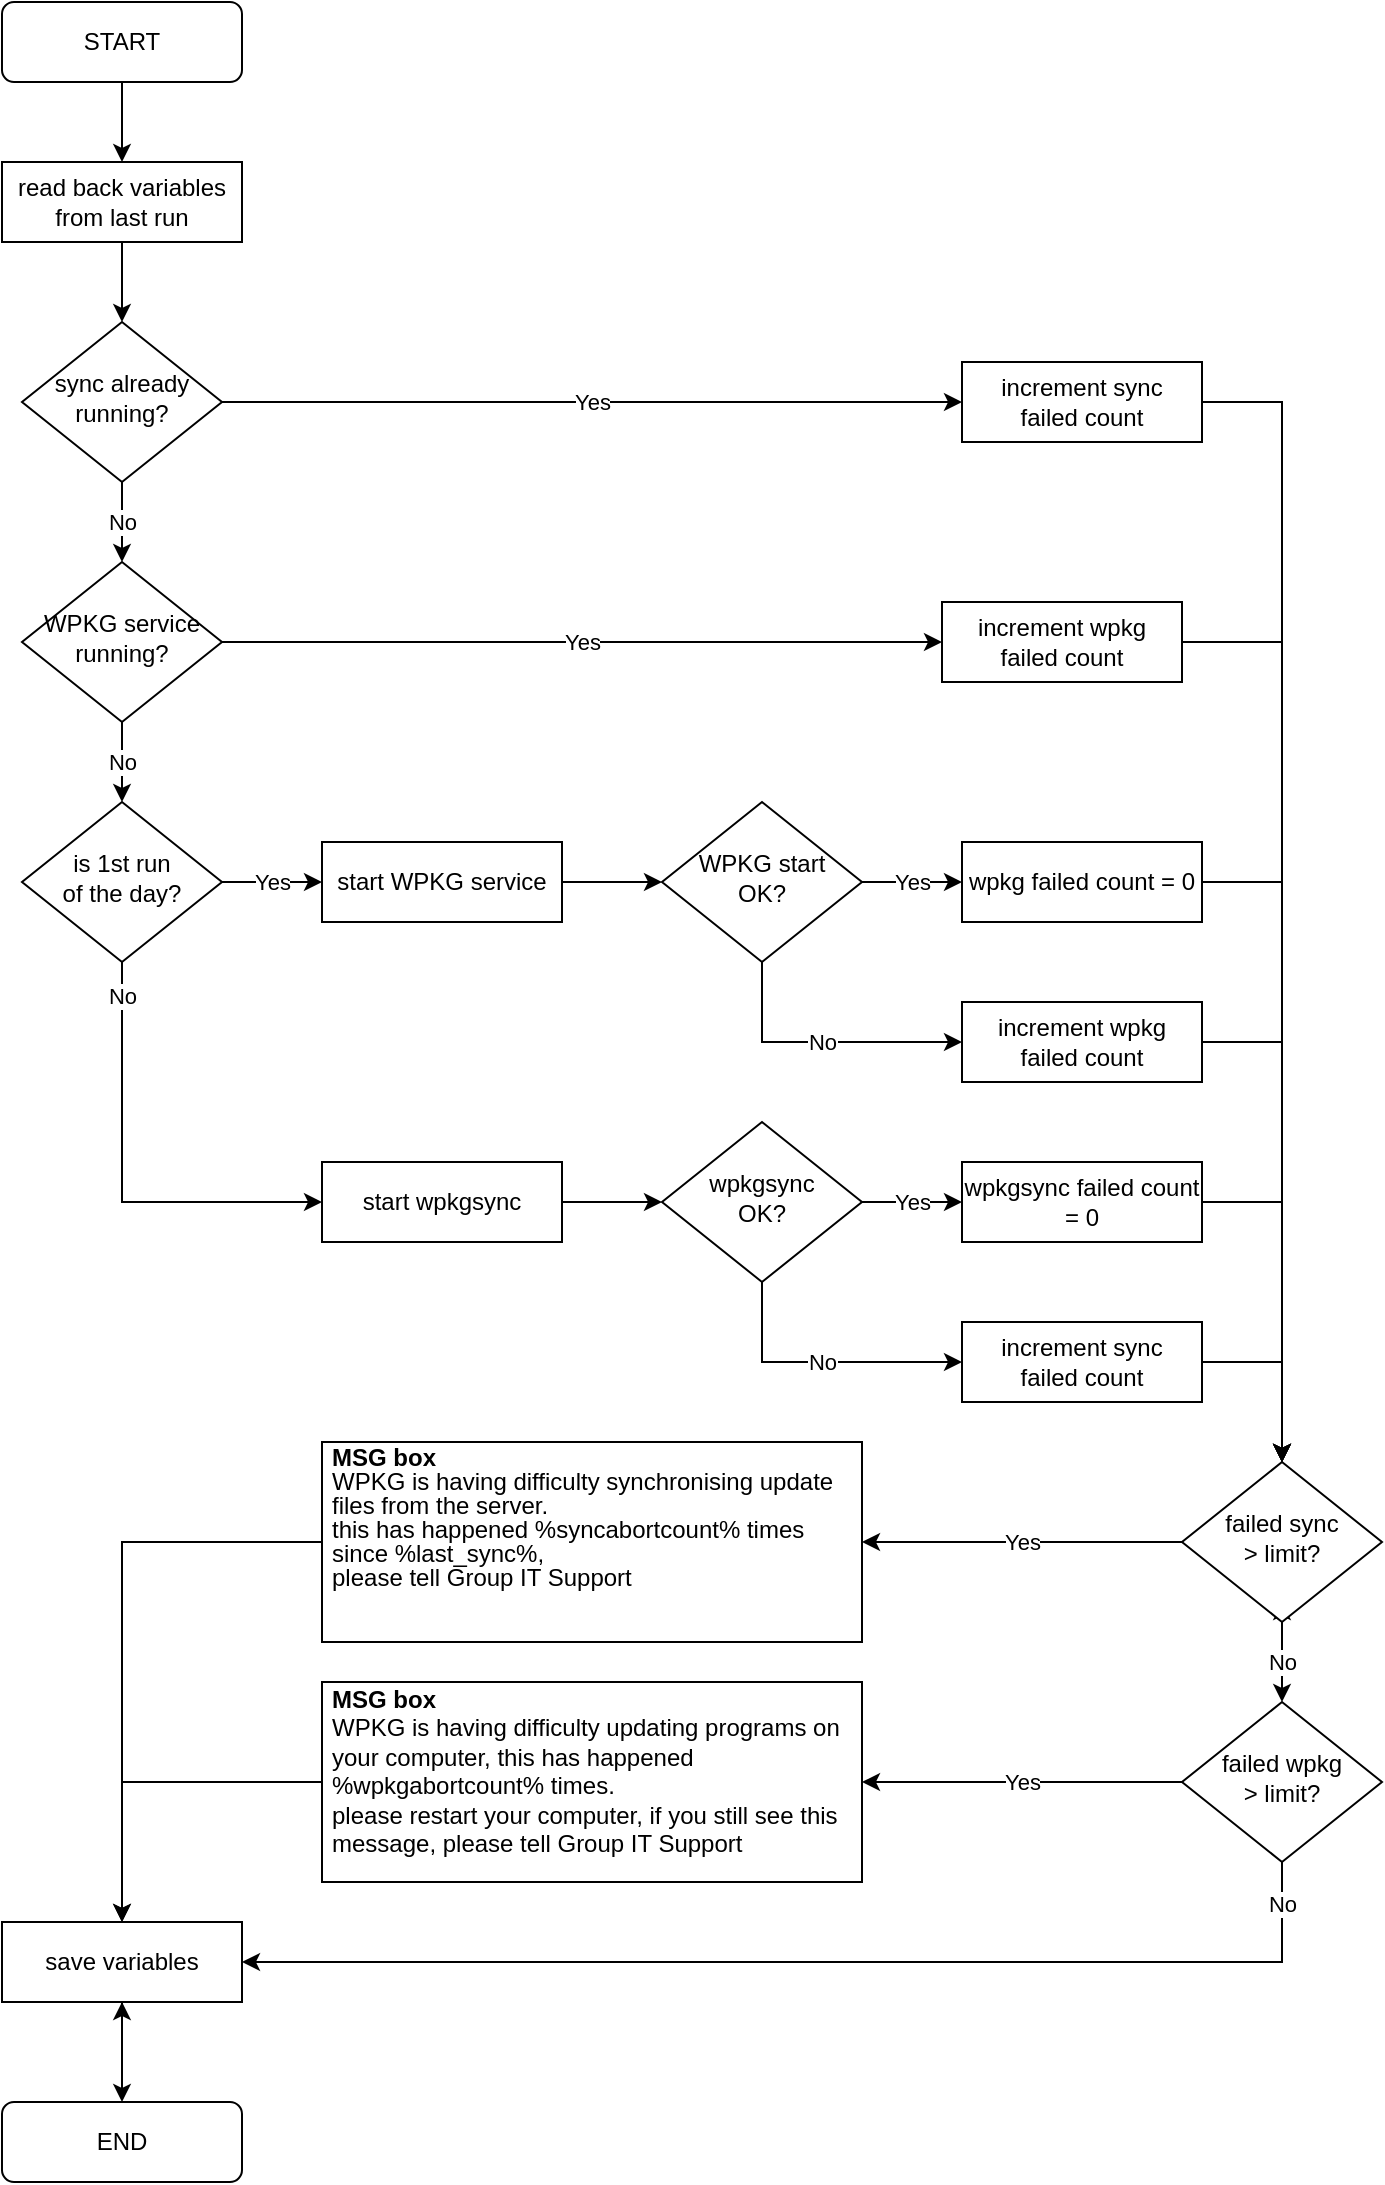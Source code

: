 <mxfile version="13.10.4" type="google"><diagram id="C5RBs43oDa-KdzZeNtuy" name="Page-1"><mxGraphModel dx="1338" dy="837" grid="1" gridSize="10" guides="1" tooltips="1" connect="1" arrows="1" fold="1" page="1" pageScale="1" pageWidth="827" pageHeight="1169" math="0" shadow="0"><root><mxCell id="WIyWlLk6GJQsqaUBKTNV-0"/><mxCell id="WIyWlLk6GJQsqaUBKTNV-1" parent="WIyWlLk6GJQsqaUBKTNV-0"/><mxCell id="yMFvY03nZC_4XhNPqa43-20" value="" style="edgeStyle=orthogonalEdgeStyle;rounded=0;orthogonalLoop=1;jettySize=auto;html=1;" edge="1" parent="WIyWlLk6GJQsqaUBKTNV-1" source="WIyWlLk6GJQsqaUBKTNV-3" target="WIyWlLk6GJQsqaUBKTNV-7"><mxGeometry relative="1" as="geometry"/></mxCell><mxCell id="WIyWlLk6GJQsqaUBKTNV-3" value="START" style="rounded=1;whiteSpace=wrap;html=1;fontSize=12;glass=0;strokeWidth=1;shadow=0;" parent="WIyWlLk6GJQsqaUBKTNV-1" vertex="1"><mxGeometry x="80" y="40" width="120" height="40" as="geometry"/></mxCell><mxCell id="yMFvY03nZC_4XhNPqa43-21" value="" style="edgeStyle=orthogonalEdgeStyle;rounded=0;orthogonalLoop=1;jettySize=auto;html=1;" edge="1" parent="WIyWlLk6GJQsqaUBKTNV-1" source="WIyWlLk6GJQsqaUBKTNV-7" target="WIyWlLk6GJQsqaUBKTNV-10"><mxGeometry relative="1" as="geometry"/></mxCell><mxCell id="WIyWlLk6GJQsqaUBKTNV-7" value="read back variables from last run" style="rounded=0;whiteSpace=wrap;html=1;fontSize=12;glass=0;strokeWidth=1;shadow=0;" parent="WIyWlLk6GJQsqaUBKTNV-1" vertex="1"><mxGeometry x="80" y="120" width="120" height="40" as="geometry"/></mxCell><mxCell id="yMFvY03nZC_4XhNPqa43-24" value="No" style="edgeStyle=orthogonalEdgeStyle;rounded=0;orthogonalLoop=1;jettySize=auto;html=1;" edge="1" parent="WIyWlLk6GJQsqaUBKTNV-1" source="WIyWlLk6GJQsqaUBKTNV-10" target="yMFvY03nZC_4XhNPqa43-2"><mxGeometry relative="1" as="geometry"/></mxCell><mxCell id="yMFvY03nZC_4XhNPqa43-26" value="Yes" style="edgeStyle=orthogonalEdgeStyle;rounded=0;orthogonalLoop=1;jettySize=auto;html=1;" edge="1" parent="WIyWlLk6GJQsqaUBKTNV-1" source="WIyWlLk6GJQsqaUBKTNV-10" target="WIyWlLk6GJQsqaUBKTNV-12"><mxGeometry relative="1" as="geometry"/></mxCell><mxCell id="WIyWlLk6GJQsqaUBKTNV-10" value="&lt;div&gt;sync already running?&lt;/div&gt;" style="rhombus;whiteSpace=wrap;html=1;shadow=0;fontFamily=Helvetica;fontSize=12;align=center;strokeWidth=1;spacing=6;spacingTop=-4;" parent="WIyWlLk6GJQsqaUBKTNV-1" vertex="1"><mxGeometry x="90" y="200" width="100" height="80" as="geometry"/></mxCell><mxCell id="yMFvY03nZC_4XhNPqa43-29" value="" style="edgeStyle=orthogonalEdgeStyle;rounded=0;orthogonalLoop=1;jettySize=auto;html=1;entryX=0.5;entryY=0;entryDx=0;entryDy=0;" edge="1" parent="WIyWlLk6GJQsqaUBKTNV-1" source="WIyWlLk6GJQsqaUBKTNV-12" target="yMFvY03nZC_4XhNPqa43-45"><mxGeometry relative="1" as="geometry"><mxPoint x="400" y="240" as="targetPoint"/><Array as="points"><mxPoint x="720" y="240"/></Array></mxGeometry></mxCell><mxCell id="WIyWlLk6GJQsqaUBKTNV-12" value="increment sync&lt;br&gt; failed count" style="rounded=0;whiteSpace=wrap;html=1;fontSize=12;glass=0;strokeWidth=1;shadow=0;" parent="WIyWlLk6GJQsqaUBKTNV-1" vertex="1"><mxGeometry x="560" y="220" width="120" height="40" as="geometry"/></mxCell><mxCell id="yMFvY03nZC_4XhNPqa43-25" value="No" style="edgeStyle=orthogonalEdgeStyle;rounded=0;orthogonalLoop=1;jettySize=auto;html=1;" edge="1" parent="WIyWlLk6GJQsqaUBKTNV-1" source="yMFvY03nZC_4XhNPqa43-2" target="yMFvY03nZC_4XhNPqa43-9"><mxGeometry relative="1" as="geometry"/></mxCell><mxCell id="yMFvY03nZC_4XhNPqa43-27" value="Yes" style="edgeStyle=orthogonalEdgeStyle;rounded=0;orthogonalLoop=1;jettySize=auto;html=1;" edge="1" parent="WIyWlLk6GJQsqaUBKTNV-1" source="yMFvY03nZC_4XhNPqa43-2" target="yMFvY03nZC_4XhNPqa43-3"><mxGeometry relative="1" as="geometry"/></mxCell><mxCell id="yMFvY03nZC_4XhNPqa43-2" value="WPKG service running?" style="rhombus;whiteSpace=wrap;html=1;shadow=0;fontFamily=Helvetica;fontSize=12;align=center;strokeWidth=1;spacing=6;spacingTop=-4;" vertex="1" parent="WIyWlLk6GJQsqaUBKTNV-1"><mxGeometry x="90" y="320" width="100" height="80" as="geometry"/></mxCell><mxCell id="yMFvY03nZC_4XhNPqa43-30" value="" style="edgeStyle=orthogonalEdgeStyle;rounded=0;orthogonalLoop=1;jettySize=auto;html=1;entryX=0.5;entryY=0;entryDx=0;entryDy=0;" edge="1" parent="WIyWlLk6GJQsqaUBKTNV-1" source="yMFvY03nZC_4XhNPqa43-3" target="yMFvY03nZC_4XhNPqa43-45"><mxGeometry relative="1" as="geometry"><mxPoint x="400" y="360" as="targetPoint"/><Array as="points"><mxPoint x="720" y="360"/></Array></mxGeometry></mxCell><mxCell id="yMFvY03nZC_4XhNPqa43-3" value="increment wpkg&lt;br&gt; failed count" style="rounded=0;whiteSpace=wrap;html=1;fontSize=12;glass=0;strokeWidth=1;shadow=0;" vertex="1" parent="WIyWlLk6GJQsqaUBKTNV-1"><mxGeometry x="550" y="340" width="120" height="40" as="geometry"/></mxCell><mxCell id="yMFvY03nZC_4XhNPqa43-28" value="Yes" style="edgeStyle=orthogonalEdgeStyle;rounded=0;orthogonalLoop=1;jettySize=auto;html=1;" edge="1" parent="WIyWlLk6GJQsqaUBKTNV-1" source="yMFvY03nZC_4XhNPqa43-9" target="yMFvY03nZC_4XhNPqa43-10"><mxGeometry relative="1" as="geometry"/></mxCell><mxCell id="yMFvY03nZC_4XhNPqa43-35" value="No" style="edgeStyle=orthogonalEdgeStyle;rounded=0;orthogonalLoop=1;jettySize=auto;html=1;" edge="1" parent="WIyWlLk6GJQsqaUBKTNV-1" source="yMFvY03nZC_4XhNPqa43-9" target="yMFvY03nZC_4XhNPqa43-34"><mxGeometry x="-0.846" relative="1" as="geometry"><Array as="points"><mxPoint x="140" y="640"/></Array><mxPoint as="offset"/></mxGeometry></mxCell><mxCell id="yMFvY03nZC_4XhNPqa43-9" value="&lt;div&gt;is 1st run&lt;br&gt; of the day?&lt;/div&gt;" style="rhombus;whiteSpace=wrap;html=1;shadow=0;fontFamily=Helvetica;fontSize=12;align=center;strokeWidth=1;spacing=6;spacingTop=-4;" vertex="1" parent="WIyWlLk6GJQsqaUBKTNV-1"><mxGeometry x="90" y="440" width="100" height="80" as="geometry"/></mxCell><mxCell id="yMFvY03nZC_4XhNPqa43-31" value="" style="edgeStyle=orthogonalEdgeStyle;rounded=0;orthogonalLoop=1;jettySize=auto;html=1;" edge="1" parent="WIyWlLk6GJQsqaUBKTNV-1" source="yMFvY03nZC_4XhNPqa43-10" target="yMFvY03nZC_4XhNPqa43-15"><mxGeometry relative="1" as="geometry"/></mxCell><mxCell id="yMFvY03nZC_4XhNPqa43-10" value="start WPKG service" style="rounded=0;whiteSpace=wrap;html=1;fontSize=12;glass=0;strokeWidth=1;shadow=0;" vertex="1" parent="WIyWlLk6GJQsqaUBKTNV-1"><mxGeometry x="240" y="460" width="120" height="40" as="geometry"/></mxCell><mxCell id="yMFvY03nZC_4XhNPqa43-62" style="edgeStyle=orthogonalEdgeStyle;rounded=0;orthogonalLoop=1;jettySize=auto;html=1;entryX=0.5;entryY=0;entryDx=0;entryDy=0;" edge="1" parent="WIyWlLk6GJQsqaUBKTNV-1" source="yMFvY03nZC_4XhNPqa43-14" target="yMFvY03nZC_4XhNPqa43-45"><mxGeometry relative="1" as="geometry"><Array as="points"><mxPoint x="720" y="560"/></Array></mxGeometry></mxCell><mxCell id="yMFvY03nZC_4XhNPqa43-14" value="increment wpkg&lt;br&gt; failed count" style="rounded=0;whiteSpace=wrap;html=1;fontSize=12;glass=0;strokeWidth=1;shadow=0;" vertex="1" parent="WIyWlLk6GJQsqaUBKTNV-1"><mxGeometry x="560" y="540" width="120" height="40" as="geometry"/></mxCell><mxCell id="yMFvY03nZC_4XhNPqa43-32" value="Yes" style="edgeStyle=orthogonalEdgeStyle;rounded=0;orthogonalLoop=1;jettySize=auto;html=1;" edge="1" parent="WIyWlLk6GJQsqaUBKTNV-1" source="yMFvY03nZC_4XhNPqa43-15" target="yMFvY03nZC_4XhNPqa43-16"><mxGeometry relative="1" as="geometry"/></mxCell><mxCell id="yMFvY03nZC_4XhNPqa43-33" value="No" style="edgeStyle=orthogonalEdgeStyle;rounded=0;orthogonalLoop=1;jettySize=auto;html=1;" edge="1" parent="WIyWlLk6GJQsqaUBKTNV-1" source="yMFvY03nZC_4XhNPqa43-15" target="yMFvY03nZC_4XhNPqa43-14"><mxGeometry relative="1" as="geometry"><Array as="points"><mxPoint x="460" y="560"/></Array></mxGeometry></mxCell><mxCell id="yMFvY03nZC_4XhNPqa43-15" value="WPKG start OK?" style="rhombus;whiteSpace=wrap;html=1;shadow=0;fontFamily=Helvetica;fontSize=12;align=center;strokeWidth=1;spacing=6;spacingTop=-4;" vertex="1" parent="WIyWlLk6GJQsqaUBKTNV-1"><mxGeometry x="410" y="440" width="100" height="80" as="geometry"/></mxCell><mxCell id="yMFvY03nZC_4XhNPqa43-59" style="edgeStyle=orthogonalEdgeStyle;rounded=0;orthogonalLoop=1;jettySize=auto;html=1;entryX=0.5;entryY=0;entryDx=0;entryDy=0;" edge="1" parent="WIyWlLk6GJQsqaUBKTNV-1" source="yMFvY03nZC_4XhNPqa43-16" target="yMFvY03nZC_4XhNPqa43-45"><mxGeometry relative="1" as="geometry"><Array as="points"><mxPoint x="720" y="480"/></Array></mxGeometry></mxCell><mxCell id="yMFvY03nZC_4XhNPqa43-16" value="wpkg failed count = 0" style="rounded=0;whiteSpace=wrap;html=1;fontSize=12;glass=0;strokeWidth=1;shadow=0;" vertex="1" parent="WIyWlLk6GJQsqaUBKTNV-1"><mxGeometry x="560" y="460" width="120" height="40" as="geometry"/></mxCell><mxCell id="yMFvY03nZC_4XhNPqa43-37" value="" style="edgeStyle=orthogonalEdgeStyle;rounded=0;orthogonalLoop=1;jettySize=auto;html=1;" edge="1" parent="WIyWlLk6GJQsqaUBKTNV-1" source="yMFvY03nZC_4XhNPqa43-34" target="yMFvY03nZC_4XhNPqa43-36"><mxGeometry relative="1" as="geometry"/></mxCell><mxCell id="yMFvY03nZC_4XhNPqa43-34" value="start wpkgsync" style="rounded=0;whiteSpace=wrap;html=1;fontSize=12;glass=0;strokeWidth=1;shadow=0;" vertex="1" parent="WIyWlLk6GJQsqaUBKTNV-1"><mxGeometry x="240" y="620" width="120" height="40" as="geometry"/></mxCell><mxCell id="yMFvY03nZC_4XhNPqa43-39" value="Yes" style="edgeStyle=orthogonalEdgeStyle;rounded=0;orthogonalLoop=1;jettySize=auto;html=1;" edge="1" parent="WIyWlLk6GJQsqaUBKTNV-1" source="yMFvY03nZC_4XhNPqa43-36" target="yMFvY03nZC_4XhNPqa43-38"><mxGeometry relative="1" as="geometry"/></mxCell><mxCell id="yMFvY03nZC_4XhNPqa43-47" value="No" style="edgeStyle=orthogonalEdgeStyle;rounded=0;orthogonalLoop=1;jettySize=auto;html=1;" edge="1" parent="WIyWlLk6GJQsqaUBKTNV-1" source="yMFvY03nZC_4XhNPqa43-36" target="yMFvY03nZC_4XhNPqa43-40"><mxGeometry relative="1" as="geometry"><Array as="points"><mxPoint x="460" y="720"/></Array></mxGeometry></mxCell><mxCell id="yMFvY03nZC_4XhNPqa43-36" value="wpkgsync&lt;br&gt; OK?" style="rhombus;whiteSpace=wrap;html=1;shadow=0;fontFamily=Helvetica;fontSize=12;align=center;strokeWidth=1;spacing=6;spacingTop=-4;" vertex="1" parent="WIyWlLk6GJQsqaUBKTNV-1"><mxGeometry x="410" y="600" width="100" height="80" as="geometry"/></mxCell><mxCell id="yMFvY03nZC_4XhNPqa43-60" style="edgeStyle=orthogonalEdgeStyle;rounded=0;orthogonalLoop=1;jettySize=auto;html=1;" edge="1" parent="WIyWlLk6GJQsqaUBKTNV-1" source="yMFvY03nZC_4XhNPqa43-45"><mxGeometry relative="1" as="geometry"><mxPoint x="720" y="840" as="targetPoint"/></mxGeometry></mxCell><mxCell id="yMFvY03nZC_4XhNPqa43-38" value="wpkgsync failed count = 0" style="rounded=0;whiteSpace=wrap;html=1;fontSize=12;glass=0;strokeWidth=1;shadow=0;" vertex="1" parent="WIyWlLk6GJQsqaUBKTNV-1"><mxGeometry x="560" y="620" width="120" height="40" as="geometry"/></mxCell><mxCell id="yMFvY03nZC_4XhNPqa43-63" style="edgeStyle=orthogonalEdgeStyle;rounded=0;orthogonalLoop=1;jettySize=auto;html=1;entryX=0.5;entryY=0;entryDx=0;entryDy=0;" edge="1" parent="WIyWlLk6GJQsqaUBKTNV-1" source="yMFvY03nZC_4XhNPqa43-40" target="yMFvY03nZC_4XhNPqa43-45"><mxGeometry relative="1" as="geometry"><Array as="points"><mxPoint x="720" y="720"/></Array></mxGeometry></mxCell><mxCell id="yMFvY03nZC_4XhNPqa43-40" value="increment sync&lt;br&gt; failed count" style="rounded=0;whiteSpace=wrap;html=1;fontSize=12;glass=0;strokeWidth=1;shadow=0;" vertex="1" parent="WIyWlLk6GJQsqaUBKTNV-1"><mxGeometry x="560" y="700" width="120" height="40" as="geometry"/></mxCell><mxCell id="yMFvY03nZC_4XhNPqa43-41" value="END" style="rounded=1;whiteSpace=wrap;html=1;fontSize=12;glass=0;strokeWidth=1;shadow=0;" vertex="1" parent="WIyWlLk6GJQsqaUBKTNV-1"><mxGeometry x="80" y="1090" width="120" height="40" as="geometry"/></mxCell><mxCell id="yMFvY03nZC_4XhNPqa43-64" style="edgeStyle=orthogonalEdgeStyle;rounded=0;orthogonalLoop=1;jettySize=auto;html=1;" edge="1" parent="WIyWlLk6GJQsqaUBKTNV-1" source="yMFvY03nZC_4XhNPqa43-43" target="yMFvY03nZC_4XhNPqa43-66"><mxGeometry relative="1" as="geometry"/></mxCell><mxCell id="yMFvY03nZC_4XhNPqa43-43" value="&lt;p style=&quot;line-height: 100%&quot;&gt;&lt;b&gt;MSG box&lt;br&gt;&lt;/b&gt;WPKG is having difficulty synchronising update files from the server.&lt;br&gt;this has happened %syncabortcount% times since %last_sync%, &lt;br&gt;please tell Group IT Support&lt;br&gt;&lt;/p&gt;" style="text;html=1;fillColor=none;spacing=5;spacingTop=-20;whiteSpace=wrap;overflow=hidden;rounded=0;strokeColor=#000000;" vertex="1" parent="WIyWlLk6GJQsqaUBKTNV-1"><mxGeometry x="240" y="760" width="270" height="100" as="geometry"/></mxCell><mxCell id="yMFvY03nZC_4XhNPqa43-70" style="edgeStyle=orthogonalEdgeStyle;rounded=0;orthogonalLoop=1;jettySize=auto;html=1;entryX=0.5;entryY=0;entryDx=0;entryDy=0;" edge="1" parent="WIyWlLk6GJQsqaUBKTNV-1" source="yMFvY03nZC_4XhNPqa43-44" target="yMFvY03nZC_4XhNPqa43-66"><mxGeometry relative="1" as="geometry"/></mxCell><mxCell id="yMFvY03nZC_4XhNPqa43-44" value="&lt;p&gt;&lt;b&gt;MSG box&lt;/b&gt;&lt;br&gt;WPKG is having difficulty updating programs on your computer, this has happened %wpkgabortcount% times.&lt;br&gt;please restart your computer, if you still see this message, please tell Group IT Support&lt;br&gt;&lt;/p&gt;" style="text;html=1;fillColor=none;spacing=5;spacingTop=-20;whiteSpace=wrap;overflow=hidden;rounded=0;strokeColor=#000000;" vertex="1" parent="WIyWlLk6GJQsqaUBKTNV-1"><mxGeometry x="240" y="880" width="270" height="100" as="geometry"/></mxCell><mxCell id="yMFvY03nZC_4XhNPqa43-49" value="Yes" style="edgeStyle=orthogonalEdgeStyle;rounded=0;orthogonalLoop=1;jettySize=auto;html=1;" edge="1" parent="WIyWlLk6GJQsqaUBKTNV-1" source="yMFvY03nZC_4XhNPqa43-45" target="yMFvY03nZC_4XhNPqa43-43"><mxGeometry relative="1" as="geometry"/></mxCell><mxCell id="yMFvY03nZC_4XhNPqa43-50" value="No" style="edgeStyle=orthogonalEdgeStyle;rounded=0;orthogonalLoop=1;jettySize=auto;html=1;" edge="1" parent="WIyWlLk6GJQsqaUBKTNV-1" source="yMFvY03nZC_4XhNPqa43-45" target="yMFvY03nZC_4XhNPqa43-46"><mxGeometry relative="1" as="geometry"/></mxCell><mxCell id="yMFvY03nZC_4XhNPqa43-48" value="Yes" style="edgeStyle=orthogonalEdgeStyle;rounded=0;orthogonalLoop=1;jettySize=auto;html=1;" edge="1" parent="WIyWlLk6GJQsqaUBKTNV-1" source="yMFvY03nZC_4XhNPqa43-46" target="yMFvY03nZC_4XhNPqa43-44"><mxGeometry relative="1" as="geometry"/></mxCell><mxCell id="yMFvY03nZC_4XhNPqa43-69" value="No" style="edgeStyle=orthogonalEdgeStyle;rounded=0;orthogonalLoop=1;jettySize=auto;html=1;entryX=1;entryY=0.5;entryDx=0;entryDy=0;" edge="1" parent="WIyWlLk6GJQsqaUBKTNV-1" source="yMFvY03nZC_4XhNPqa43-46" target="yMFvY03nZC_4XhNPqa43-66"><mxGeometry x="-0.927" relative="1" as="geometry"><Array as="points"><mxPoint x="720" y="1020"/></Array><mxPoint as="offset"/></mxGeometry></mxCell><mxCell id="yMFvY03nZC_4XhNPqa43-46" value="failed wpkg&lt;br&gt;&amp;gt; limit?" style="rhombus;whiteSpace=wrap;html=1;shadow=0;fontFamily=Helvetica;fontSize=12;align=center;strokeWidth=1;spacing=6;spacingTop=-4;" vertex="1" parent="WIyWlLk6GJQsqaUBKTNV-1"><mxGeometry x="670" y="890" width="100" height="80" as="geometry"/></mxCell><mxCell id="yMFvY03nZC_4XhNPqa43-68" style="edgeStyle=orthogonalEdgeStyle;rounded=0;orthogonalLoop=1;jettySize=auto;html=1;" edge="1" parent="WIyWlLk6GJQsqaUBKTNV-1" source="yMFvY03nZC_4XhNPqa43-66"><mxGeometry relative="1" as="geometry"><mxPoint x="140" y="1040" as="targetPoint"/></mxGeometry></mxCell><mxCell id="yMFvY03nZC_4XhNPqa43-71" style="edgeStyle=orthogonalEdgeStyle;rounded=0;orthogonalLoop=1;jettySize=auto;html=1;entryX=0.5;entryY=0;entryDx=0;entryDy=0;" edge="1" parent="WIyWlLk6GJQsqaUBKTNV-1" source="yMFvY03nZC_4XhNPqa43-66" target="yMFvY03nZC_4XhNPqa43-41"><mxGeometry relative="1" as="geometry"/></mxCell><mxCell id="yMFvY03nZC_4XhNPqa43-66" value="save variables" style="rounded=0;whiteSpace=wrap;html=1;fontSize=12;glass=0;strokeWidth=1;shadow=0;" vertex="1" parent="WIyWlLk6GJQsqaUBKTNV-1"><mxGeometry x="80" y="1000" width="120" height="40" as="geometry"/></mxCell><mxCell id="yMFvY03nZC_4XhNPqa43-45" value="failed sync&lt;br&gt; &amp;gt; limit?" style="rhombus;whiteSpace=wrap;html=1;shadow=0;fontFamily=Helvetica;fontSize=12;align=center;strokeWidth=1;spacing=6;spacingTop=-4;" vertex="1" parent="WIyWlLk6GJQsqaUBKTNV-1"><mxGeometry x="670" y="770" width="100" height="80" as="geometry"/></mxCell><mxCell id="yMFvY03nZC_4XhNPqa43-72" style="edgeStyle=orthogonalEdgeStyle;rounded=0;orthogonalLoop=1;jettySize=auto;html=1;" edge="1" parent="WIyWlLk6GJQsqaUBKTNV-1" source="yMFvY03nZC_4XhNPqa43-38" target="yMFvY03nZC_4XhNPqa43-45"><mxGeometry relative="1" as="geometry"><mxPoint x="720" y="840" as="targetPoint"/><mxPoint x="680" y="640" as="sourcePoint"/><Array as="points"><mxPoint x="720" y="640"/></Array></mxGeometry></mxCell></root></mxGraphModel></diagram></mxfile>